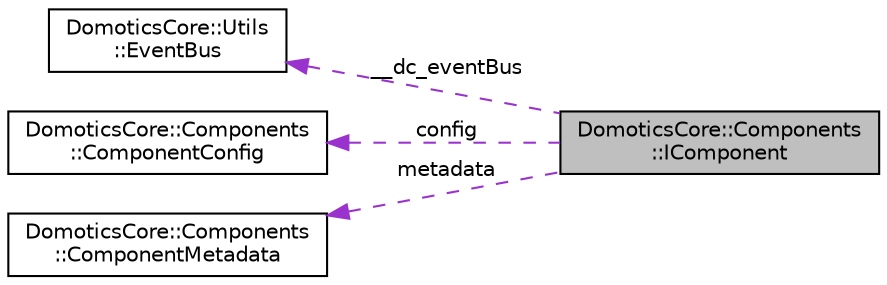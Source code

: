 digraph "DomoticsCore::Components::IComponent"
{
 // LATEX_PDF_SIZE
  edge [fontname="Helvetica",fontsize="10",labelfontname="Helvetica",labelfontsize="10"];
  node [fontname="Helvetica",fontsize="10",shape=record];
  rankdir="LR";
  Node1 [label="DomoticsCore::Components\l::IComponent",height=0.2,width=0.4,color="black", fillcolor="grey75", style="filled", fontcolor="black",tooltip="Base interface for all DomoticsCore components Provides lifecycle management, dependency resolution,..."];
  Node2 -> Node1 [dir="back",color="darkorchid3",fontsize="10",style="dashed",label=" __dc_eventBus" ,fontname="Helvetica"];
  Node2 [label="DomoticsCore::Utils\l::EventBus",height=0.2,width=0.4,color="black", fillcolor="white", style="filled",URL="$classDomoticsCore_1_1Utils_1_1EventBus.html",tooltip=" "];
  Node3 -> Node1 [dir="back",color="darkorchid3",fontsize="10",style="dashed",label=" config" ,fontname="Helvetica"];
  Node3 [label="DomoticsCore::Components\l::ComponentConfig",height=0.2,width=0.4,color="black", fillcolor="white", style="filled",URL="$classDomoticsCore_1_1Components_1_1ComponentConfig.html",tooltip="Component configuration base class."];
  Node4 -> Node1 [dir="back",color="darkorchid3",fontsize="10",style="dashed",label=" metadata" ,fontname="Helvetica"];
  Node4 [label="DomoticsCore::Components\l::ComponentMetadata",height=0.2,width=0.4,color="black", fillcolor="white", style="filled",URL="$structDomoticsCore_1_1Components_1_1ComponentMetadata.html",tooltip="Component metadata information."];
}
